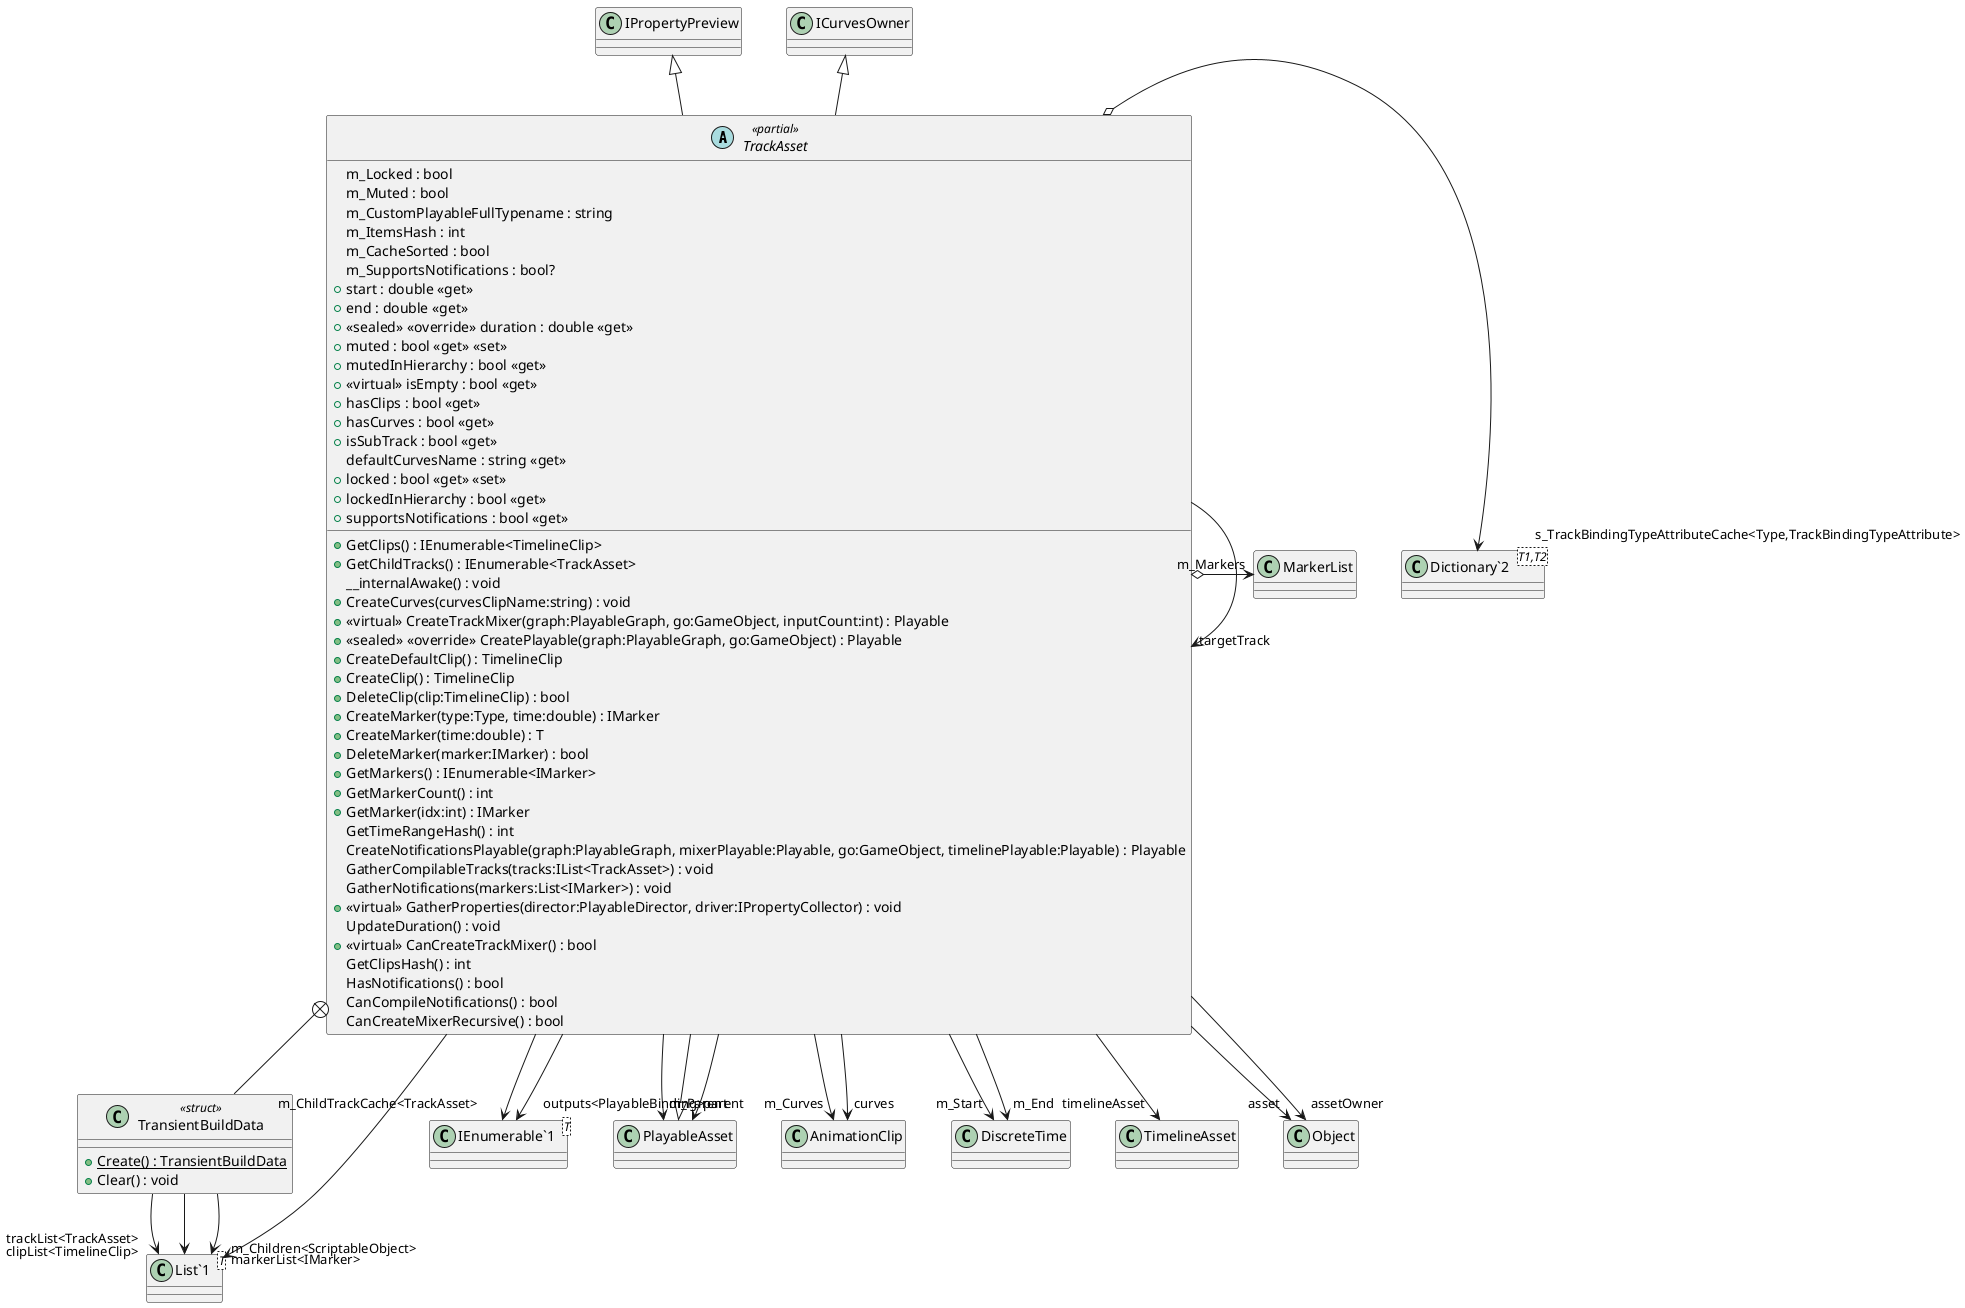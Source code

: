@startuml
abstract class TrackAsset <<partial>> {
    m_Locked : bool
    m_Muted : bool
    m_CustomPlayableFullTypename : string
    m_ItemsHash : int
    m_CacheSorted : bool
    m_SupportsNotifications : bool?
    + start : double <<get>>
    + end : double <<get>>
    + <<sealed>> <<override>> duration : double <<get>>
    + muted : bool <<get>> <<set>>
    + mutedInHierarchy : bool <<get>>
    + GetClips() : IEnumerable<TimelineClip>
    + <<virtual>> isEmpty : bool <<get>>
    + hasClips : bool <<get>>
    + hasCurves : bool <<get>>
    + isSubTrack : bool <<get>>
    + GetChildTracks() : IEnumerable<TrackAsset>
    defaultCurvesName : string <<get>>
    + locked : bool <<get>> <<set>>
    + lockedInHierarchy : bool <<get>>
    + supportsNotifications : bool <<get>>
    __internalAwake() : void
    + CreateCurves(curvesClipName:string) : void
    + <<virtual>> CreateTrackMixer(graph:PlayableGraph, go:GameObject, inputCount:int) : Playable
    + <<sealed>> <<override>> CreatePlayable(graph:PlayableGraph, go:GameObject) : Playable
    + CreateDefaultClip() : TimelineClip
    + CreateClip() : TimelineClip
    + DeleteClip(clip:TimelineClip) : bool
    + CreateMarker(type:Type, time:double) : IMarker
    + CreateMarker(time:double) : T
    + DeleteMarker(marker:IMarker) : bool
    + GetMarkers() : IEnumerable<IMarker>
    + GetMarkerCount() : int
    + GetMarker(idx:int) : IMarker
    GetTimeRangeHash() : int
    CreateNotificationsPlayable(graph:PlayableGraph, mixerPlayable:Playable, go:GameObject, timelinePlayable:Playable) : Playable
    GatherCompilableTracks(tracks:IList<TrackAsset>) : void
    GatherNotifications(markers:List<IMarker>) : void
    + <<virtual>> GatherProperties(director:PlayableDirector, driver:IPropertyCollector) : void
    UpdateDuration() : void
    + <<virtual>> CanCreateTrackMixer() : bool
    GetClipsHash() : int
    HasNotifications() : bool
    CanCompileNotifications() : bool
    CanCreateMixerRecursive() : bool
}
class TransientBuildData <<struct>> {
    + {static} Create() : TransientBuildData
    + Clear() : void
}
class "List`1"<T> {
}
class "IEnumerable`1"<T> {
}
class "Dictionary`2"<T1,T2> {
}
PlayableAsset <|-- TrackAsset
IPropertyPreview <|-- TrackAsset
ICurvesOwner <|-- TrackAsset
TrackAsset --> "m_Curves" AnimationClip
TrackAsset --> "m_Parent" PlayableAsset
TrackAsset --> "m_Children<ScriptableObject>" "List`1"
TrackAsset --> "m_Start" DiscreteTime
TrackAsset --> "m_End" DiscreteTime
TrackAsset --> "m_ChildTrackCache<TrackAsset>" "IEnumerable`1"
TrackAsset o-> "s_TrackBindingTypeAttributeCache<Type,TrackBindingTypeAttribute>" "Dictionary`2"
TrackAsset o-> "m_Markers" MarkerList
TrackAsset --> "timelineAsset" TimelineAsset
TrackAsset --> "parent" PlayableAsset
TrackAsset --> "outputs<PlayableBinding>" "IEnumerable`1"
TrackAsset --> "curves" AnimationClip
TrackAsset --> "asset" Object
TrackAsset --> "assetOwner" Object
TrackAsset --> "targetTrack" TrackAsset
TrackAsset +-- TransientBuildData
TransientBuildData --> "trackList<TrackAsset>" "List`1"
TransientBuildData --> "clipList<TimelineClip>" "List`1"
TransientBuildData --> "markerList<IMarker>" "List`1"
@enduml
